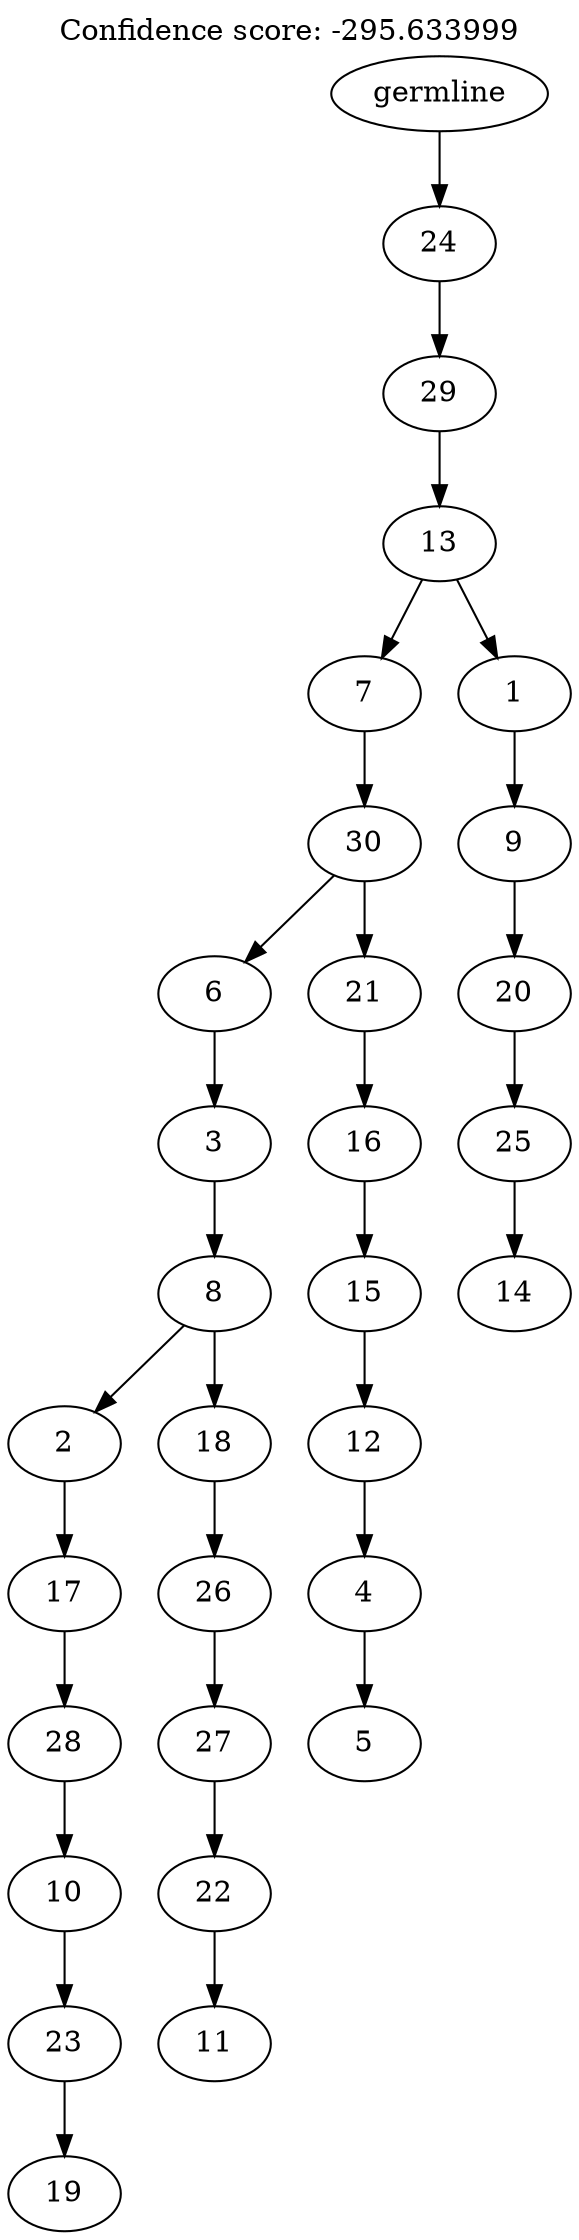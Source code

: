 digraph g {
	"29" -> "30";
	"30" [label="19"];
	"28" -> "29";
	"29" [label="23"];
	"27" -> "28";
	"28" [label="10"];
	"26" -> "27";
	"27" [label="28"];
	"25" -> "26";
	"26" [label="17"];
	"23" -> "24";
	"24" [label="11"];
	"22" -> "23";
	"23" [label="22"];
	"21" -> "22";
	"22" [label="27"];
	"20" -> "21";
	"21" [label="26"];
	"19" -> "20";
	"20" [label="18"];
	"19" -> "25";
	"25" [label="2"];
	"18" -> "19";
	"19" [label="8"];
	"17" -> "18";
	"18" [label="3"];
	"15" -> "16";
	"16" [label="5"];
	"14" -> "15";
	"15" [label="4"];
	"13" -> "14";
	"14" [label="12"];
	"12" -> "13";
	"13" [label="15"];
	"11" -> "12";
	"12" [label="16"];
	"10" -> "11";
	"11" [label="21"];
	"10" -> "17";
	"17" [label="6"];
	"9" -> "10";
	"10" [label="30"];
	"7" -> "8";
	"8" [label="14"];
	"6" -> "7";
	"7" [label="25"];
	"5" -> "6";
	"6" [label="20"];
	"4" -> "5";
	"5" [label="9"];
	"3" -> "4";
	"4" [label="1"];
	"3" -> "9";
	"9" [label="7"];
	"2" -> "3";
	"3" [label="13"];
	"1" -> "2";
	"2" [label="29"];
	"0" -> "1";
	"1" [label="24"];
	"0" [label="germline"];
	labelloc="t";
	label="Confidence score: -295.633999";
}
